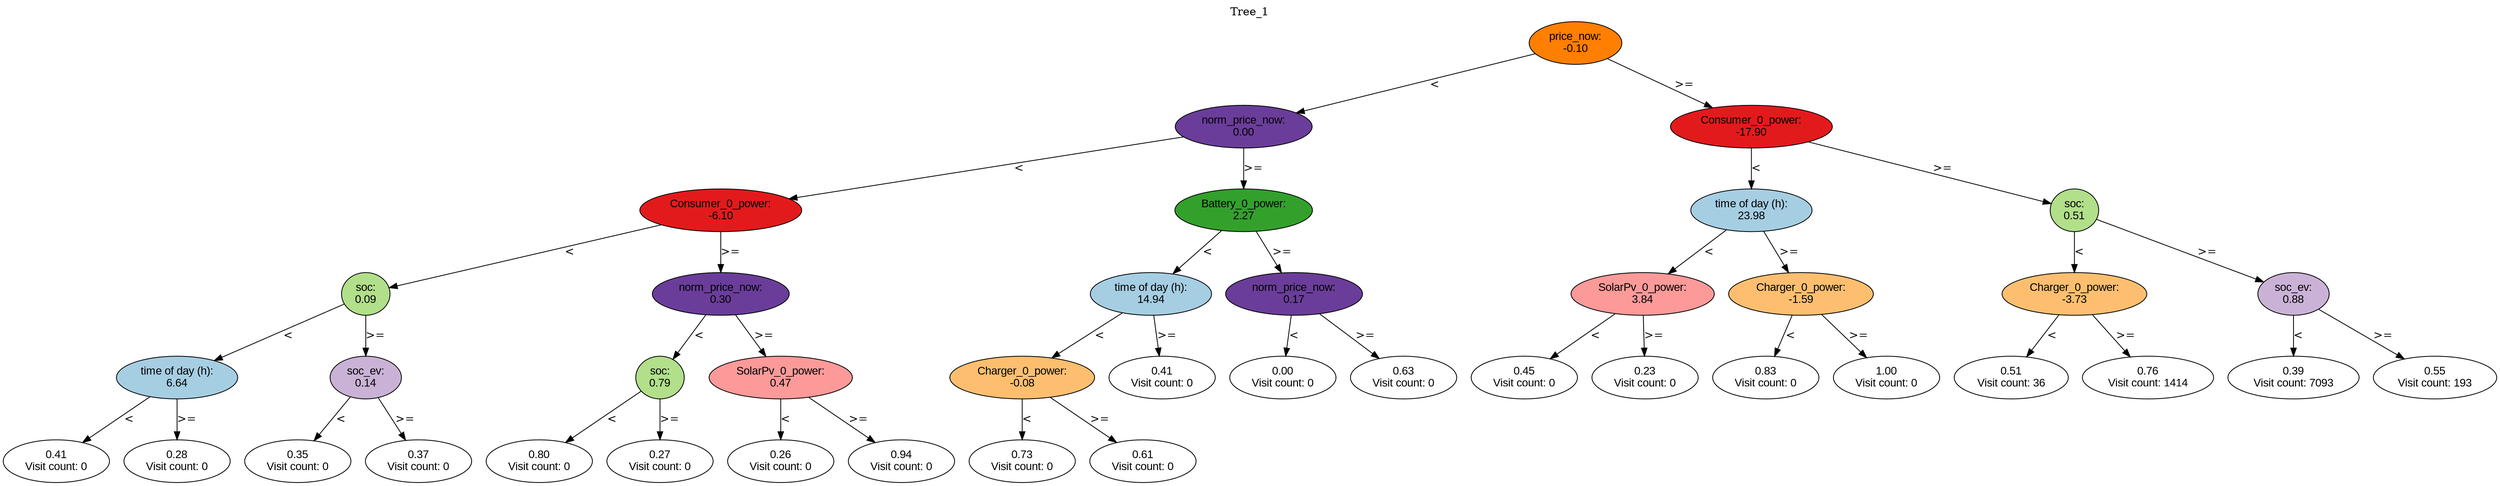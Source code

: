 digraph BST {
    node [fontname="Arial" style=filled colorscheme=paired12];
    0 [ label = "price_now:
-0.10" fillcolor=8];
    1 [ label = "norm_price_now:
0.00" fillcolor=10];
    2 [ label = "Consumer_0_power:
-6.10" fillcolor=6];
    3 [ label = "soc:
0.09" fillcolor=3];
    4 [ label = "time of day (h):
6.64" fillcolor=1];
    5 [ label = "0.41
Visit count: 0" fillcolor=white];
    6 [ label = "0.28
Visit count: 0" fillcolor=white];
    7 [ label = "soc_ev:
0.14" fillcolor=9];
    8 [ label = "0.35
Visit count: 0" fillcolor=white];
    9 [ label = "0.37
Visit count: 0" fillcolor=white];
    10 [ label = "norm_price_now:
0.30" fillcolor=10];
    11 [ label = "soc:
0.79" fillcolor=3];
    12 [ label = "0.80
Visit count: 0" fillcolor=white];
    13 [ label = "0.27
Visit count: 0" fillcolor=white];
    14 [ label = "SolarPv_0_power:
0.47" fillcolor=5];
    15 [ label = "0.26
Visit count: 0" fillcolor=white];
    16 [ label = "0.94
Visit count: 0" fillcolor=white];
    17 [ label = "Battery_0_power:
2.27" fillcolor=4];
    18 [ label = "time of day (h):
14.94" fillcolor=1];
    19 [ label = "Charger_0_power:
-0.08" fillcolor=7];
    20 [ label = "0.73
Visit count: 0" fillcolor=white];
    21 [ label = "0.61
Visit count: 0" fillcolor=white];
    22 [ label = "0.41
Visit count: 0" fillcolor=white];
    23 [ label = "norm_price_now:
0.17" fillcolor=10];
    24 [ label = "0.00
Visit count: 0" fillcolor=white];
    25 [ label = "0.63
Visit count: 0" fillcolor=white];
    26 [ label = "Consumer_0_power:
-17.90" fillcolor=6];
    27 [ label = "time of day (h):
23.98" fillcolor=1];
    28 [ label = "SolarPv_0_power:
3.84" fillcolor=5];
    29 [ label = "0.45
Visit count: 0" fillcolor=white];
    30 [ label = "0.23
Visit count: 0" fillcolor=white];
    31 [ label = "Charger_0_power:
-1.59" fillcolor=7];
    32 [ label = "0.83
Visit count: 0" fillcolor=white];
    33 [ label = "1.00
Visit count: 0" fillcolor=white];
    34 [ label = "soc:
0.51" fillcolor=3];
    35 [ label = "Charger_0_power:
-3.73" fillcolor=7];
    36 [ label = "0.51
Visit count: 36" fillcolor=white];
    37 [ label = "0.76
Visit count: 1414" fillcolor=white];
    38 [ label = "soc_ev:
0.88" fillcolor=9];
    39 [ label = "0.39
Visit count: 7093" fillcolor=white];
    40 [ label = "0.55
Visit count: 193" fillcolor=white];

    0  -> 1[ label = "<"];
    0  -> 26[ label = ">="];
    1  -> 2[ label = "<"];
    1  -> 17[ label = ">="];
    2  -> 3[ label = "<"];
    2  -> 10[ label = ">="];
    3  -> 4[ label = "<"];
    3  -> 7[ label = ">="];
    4  -> 5[ label = "<"];
    4  -> 6[ label = ">="];
    7  -> 8[ label = "<"];
    7  -> 9[ label = ">="];
    10  -> 11[ label = "<"];
    10  -> 14[ label = ">="];
    11  -> 12[ label = "<"];
    11  -> 13[ label = ">="];
    14  -> 15[ label = "<"];
    14  -> 16[ label = ">="];
    17  -> 18[ label = "<"];
    17  -> 23[ label = ">="];
    18  -> 19[ label = "<"];
    18  -> 22[ label = ">="];
    19  -> 20[ label = "<"];
    19  -> 21[ label = ">="];
    23  -> 24[ label = "<"];
    23  -> 25[ label = ">="];
    26  -> 27[ label = "<"];
    26  -> 34[ label = ">="];
    27  -> 28[ label = "<"];
    27  -> 31[ label = ">="];
    28  -> 29[ label = "<"];
    28  -> 30[ label = ">="];
    31  -> 32[ label = "<"];
    31  -> 33[ label = ">="];
    34  -> 35[ label = "<"];
    34  -> 38[ label = ">="];
    35  -> 36[ label = "<"];
    35  -> 37[ label = ">="];
    38  -> 39[ label = "<"];
    38  -> 40[ label = ">="];

    labelloc="t";
    label="Tree_1";
}